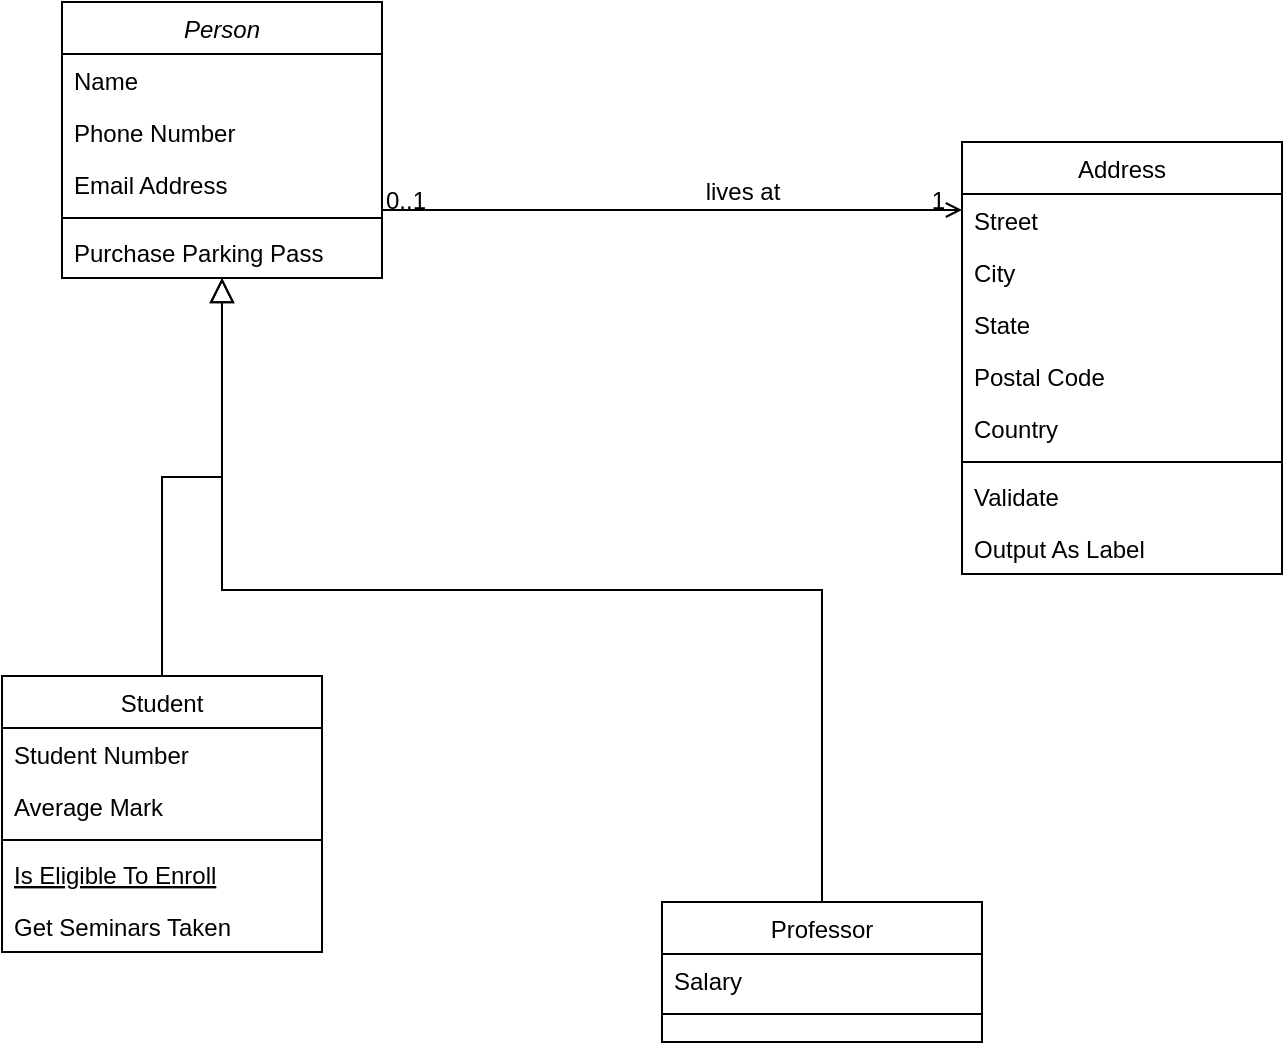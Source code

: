 <mxfile version="21.6.5" type="github" pages="2">
  <diagram id="C5RBs43oDa-KdzZeNtuy" name="Page-1">
    <mxGraphModel dx="1395" dy="641" grid="1" gridSize="10" guides="1" tooltips="1" connect="1" arrows="1" fold="1" page="1" pageScale="1" pageWidth="827" pageHeight="1169" math="0" shadow="0">
      <root>
        <mxCell id="WIyWlLk6GJQsqaUBKTNV-0" />
        <mxCell id="WIyWlLk6GJQsqaUBKTNV-1" parent="WIyWlLk6GJQsqaUBKTNV-0" />
        <mxCell id="zkfFHV4jXpPFQw0GAbJ--0" value="Person" style="swimlane;fontStyle=2;align=center;verticalAlign=top;childLayout=stackLayout;horizontal=1;startSize=26;horizontalStack=0;resizeParent=1;resizeLast=0;collapsible=1;marginBottom=0;rounded=0;shadow=0;strokeWidth=1;" parent="WIyWlLk6GJQsqaUBKTNV-1" vertex="1">
          <mxGeometry x="100" y="110" width="160" height="138" as="geometry">
            <mxRectangle x="230" y="140" width="160" height="26" as="alternateBounds" />
          </mxGeometry>
        </mxCell>
        <mxCell id="zkfFHV4jXpPFQw0GAbJ--1" value="Name" style="text;align=left;verticalAlign=top;spacingLeft=4;spacingRight=4;overflow=hidden;rotatable=0;points=[[0,0.5],[1,0.5]];portConstraint=eastwest;" parent="zkfFHV4jXpPFQw0GAbJ--0" vertex="1">
          <mxGeometry y="26" width="160" height="26" as="geometry" />
        </mxCell>
        <mxCell id="zkfFHV4jXpPFQw0GAbJ--2" value="Phone Number" style="text;align=left;verticalAlign=top;spacingLeft=4;spacingRight=4;overflow=hidden;rotatable=0;points=[[0,0.5],[1,0.5]];portConstraint=eastwest;rounded=0;shadow=0;html=0;" parent="zkfFHV4jXpPFQw0GAbJ--0" vertex="1">
          <mxGeometry y="52" width="160" height="26" as="geometry" />
        </mxCell>
        <mxCell id="zkfFHV4jXpPFQw0GAbJ--3" value="Email Address" style="text;align=left;verticalAlign=top;spacingLeft=4;spacingRight=4;overflow=hidden;rotatable=0;points=[[0,0.5],[1,0.5]];portConstraint=eastwest;rounded=0;shadow=0;html=0;" parent="zkfFHV4jXpPFQw0GAbJ--0" vertex="1">
          <mxGeometry y="78" width="160" height="26" as="geometry" />
        </mxCell>
        <mxCell id="zkfFHV4jXpPFQw0GAbJ--4" value="" style="line;html=1;strokeWidth=1;align=left;verticalAlign=middle;spacingTop=-1;spacingLeft=3;spacingRight=3;rotatable=0;labelPosition=right;points=[];portConstraint=eastwest;" parent="zkfFHV4jXpPFQw0GAbJ--0" vertex="1">
          <mxGeometry y="104" width="160" height="8" as="geometry" />
        </mxCell>
        <mxCell id="zkfFHV4jXpPFQw0GAbJ--5" value="Purchase Parking Pass" style="text;align=left;verticalAlign=top;spacingLeft=4;spacingRight=4;overflow=hidden;rotatable=0;points=[[0,0.5],[1,0.5]];portConstraint=eastwest;" parent="zkfFHV4jXpPFQw0GAbJ--0" vertex="1">
          <mxGeometry y="112" width="160" height="26" as="geometry" />
        </mxCell>
        <mxCell id="zkfFHV4jXpPFQw0GAbJ--6" value="Student" style="swimlane;fontStyle=0;align=center;verticalAlign=top;childLayout=stackLayout;horizontal=1;startSize=26;horizontalStack=0;resizeParent=1;resizeLast=0;collapsible=1;marginBottom=0;rounded=0;shadow=0;strokeWidth=1;" parent="WIyWlLk6GJQsqaUBKTNV-1" vertex="1">
          <mxGeometry x="70" y="447" width="160" height="138" as="geometry">
            <mxRectangle x="130" y="380" width="160" height="26" as="alternateBounds" />
          </mxGeometry>
        </mxCell>
        <mxCell id="zkfFHV4jXpPFQw0GAbJ--7" value="Student Number" style="text;align=left;verticalAlign=top;spacingLeft=4;spacingRight=4;overflow=hidden;rotatable=0;points=[[0,0.5],[1,0.5]];portConstraint=eastwest;" parent="zkfFHV4jXpPFQw0GAbJ--6" vertex="1">
          <mxGeometry y="26" width="160" height="26" as="geometry" />
        </mxCell>
        <mxCell id="zkfFHV4jXpPFQw0GAbJ--8" value="Average Mark" style="text;align=left;verticalAlign=top;spacingLeft=4;spacingRight=4;overflow=hidden;rotatable=0;points=[[0,0.5],[1,0.5]];portConstraint=eastwest;rounded=0;shadow=0;html=0;" parent="zkfFHV4jXpPFQw0GAbJ--6" vertex="1">
          <mxGeometry y="52" width="160" height="26" as="geometry" />
        </mxCell>
        <mxCell id="zkfFHV4jXpPFQw0GAbJ--9" value="" style="line;html=1;strokeWidth=1;align=left;verticalAlign=middle;spacingTop=-1;spacingLeft=3;spacingRight=3;rotatable=0;labelPosition=right;points=[];portConstraint=eastwest;" parent="zkfFHV4jXpPFQw0GAbJ--6" vertex="1">
          <mxGeometry y="78" width="160" height="8" as="geometry" />
        </mxCell>
        <mxCell id="zkfFHV4jXpPFQw0GAbJ--10" value="Is Eligible To Enroll" style="text;align=left;verticalAlign=top;spacingLeft=4;spacingRight=4;overflow=hidden;rotatable=0;points=[[0,0.5],[1,0.5]];portConstraint=eastwest;fontStyle=4" parent="zkfFHV4jXpPFQw0GAbJ--6" vertex="1">
          <mxGeometry y="86" width="160" height="26" as="geometry" />
        </mxCell>
        <mxCell id="zkfFHV4jXpPFQw0GAbJ--11" value="Get Seminars Taken" style="text;align=left;verticalAlign=top;spacingLeft=4;spacingRight=4;overflow=hidden;rotatable=0;points=[[0,0.5],[1,0.5]];portConstraint=eastwest;" parent="zkfFHV4jXpPFQw0GAbJ--6" vertex="1">
          <mxGeometry y="112" width="160" height="26" as="geometry" />
        </mxCell>
        <mxCell id="zkfFHV4jXpPFQw0GAbJ--12" value="" style="endArrow=block;endSize=10;endFill=0;shadow=0;strokeWidth=1;rounded=0;edgeStyle=elbowEdgeStyle;elbow=vertical;" parent="WIyWlLk6GJQsqaUBKTNV-1" source="zkfFHV4jXpPFQw0GAbJ--6" target="zkfFHV4jXpPFQw0GAbJ--0" edge="1">
          <mxGeometry width="160" relative="1" as="geometry">
            <mxPoint x="200" y="203" as="sourcePoint" />
            <mxPoint x="200" y="203" as="targetPoint" />
          </mxGeometry>
        </mxCell>
        <mxCell id="zkfFHV4jXpPFQw0GAbJ--13" value="Professor" style="swimlane;fontStyle=0;align=center;verticalAlign=top;childLayout=stackLayout;horizontal=1;startSize=26;horizontalStack=0;resizeParent=1;resizeLast=0;collapsible=1;marginBottom=0;rounded=0;shadow=0;strokeWidth=1;" parent="WIyWlLk6GJQsqaUBKTNV-1" vertex="1">
          <mxGeometry x="400" y="560" width="160" height="70" as="geometry">
            <mxRectangle x="340" y="380" width="170" height="26" as="alternateBounds" />
          </mxGeometry>
        </mxCell>
        <mxCell id="zkfFHV4jXpPFQw0GAbJ--14" value="Salary" style="text;align=left;verticalAlign=top;spacingLeft=4;spacingRight=4;overflow=hidden;rotatable=0;points=[[0,0.5],[1,0.5]];portConstraint=eastwest;" parent="zkfFHV4jXpPFQw0GAbJ--13" vertex="1">
          <mxGeometry y="26" width="160" height="26" as="geometry" />
        </mxCell>
        <mxCell id="zkfFHV4jXpPFQw0GAbJ--15" value="" style="line;html=1;strokeWidth=1;align=left;verticalAlign=middle;spacingTop=-1;spacingLeft=3;spacingRight=3;rotatable=0;labelPosition=right;points=[];portConstraint=eastwest;" parent="zkfFHV4jXpPFQw0GAbJ--13" vertex="1">
          <mxGeometry y="52" width="160" height="8" as="geometry" />
        </mxCell>
        <mxCell id="zkfFHV4jXpPFQw0GAbJ--16" value="" style="endArrow=block;endSize=10;endFill=0;shadow=0;strokeWidth=1;rounded=0;edgeStyle=elbowEdgeStyle;elbow=vertical;" parent="WIyWlLk6GJQsqaUBKTNV-1" source="zkfFHV4jXpPFQw0GAbJ--13" target="zkfFHV4jXpPFQw0GAbJ--0" edge="1">
          <mxGeometry width="160" relative="1" as="geometry">
            <mxPoint x="210" y="373" as="sourcePoint" />
            <mxPoint x="310" y="271" as="targetPoint" />
          </mxGeometry>
        </mxCell>
        <mxCell id="zkfFHV4jXpPFQw0GAbJ--17" value="Address" style="swimlane;fontStyle=0;align=center;verticalAlign=top;childLayout=stackLayout;horizontal=1;startSize=26;horizontalStack=0;resizeParent=1;resizeLast=0;collapsible=1;marginBottom=0;rounded=0;shadow=0;strokeWidth=1;" parent="WIyWlLk6GJQsqaUBKTNV-1" vertex="1">
          <mxGeometry x="550" y="180" width="160" height="216" as="geometry">
            <mxRectangle x="550" y="140" width="160" height="26" as="alternateBounds" />
          </mxGeometry>
        </mxCell>
        <mxCell id="zkfFHV4jXpPFQw0GAbJ--18" value="Street" style="text;align=left;verticalAlign=top;spacingLeft=4;spacingRight=4;overflow=hidden;rotatable=0;points=[[0,0.5],[1,0.5]];portConstraint=eastwest;" parent="zkfFHV4jXpPFQw0GAbJ--17" vertex="1">
          <mxGeometry y="26" width="160" height="26" as="geometry" />
        </mxCell>
        <mxCell id="zkfFHV4jXpPFQw0GAbJ--19" value="City" style="text;align=left;verticalAlign=top;spacingLeft=4;spacingRight=4;overflow=hidden;rotatable=0;points=[[0,0.5],[1,0.5]];portConstraint=eastwest;rounded=0;shadow=0;html=0;" parent="zkfFHV4jXpPFQw0GAbJ--17" vertex="1">
          <mxGeometry y="52" width="160" height="26" as="geometry" />
        </mxCell>
        <mxCell id="zkfFHV4jXpPFQw0GAbJ--20" value="State" style="text;align=left;verticalAlign=top;spacingLeft=4;spacingRight=4;overflow=hidden;rotatable=0;points=[[0,0.5],[1,0.5]];portConstraint=eastwest;rounded=0;shadow=0;html=0;" parent="zkfFHV4jXpPFQw0GAbJ--17" vertex="1">
          <mxGeometry y="78" width="160" height="26" as="geometry" />
        </mxCell>
        <mxCell id="zkfFHV4jXpPFQw0GAbJ--21" value="Postal Code" style="text;align=left;verticalAlign=top;spacingLeft=4;spacingRight=4;overflow=hidden;rotatable=0;points=[[0,0.5],[1,0.5]];portConstraint=eastwest;rounded=0;shadow=0;html=0;" parent="zkfFHV4jXpPFQw0GAbJ--17" vertex="1">
          <mxGeometry y="104" width="160" height="26" as="geometry" />
        </mxCell>
        <mxCell id="zkfFHV4jXpPFQw0GAbJ--22" value="Country" style="text;align=left;verticalAlign=top;spacingLeft=4;spacingRight=4;overflow=hidden;rotatable=0;points=[[0,0.5],[1,0.5]];portConstraint=eastwest;rounded=0;shadow=0;html=0;" parent="zkfFHV4jXpPFQw0GAbJ--17" vertex="1">
          <mxGeometry y="130" width="160" height="26" as="geometry" />
        </mxCell>
        <mxCell id="zkfFHV4jXpPFQw0GAbJ--23" value="" style="line;html=1;strokeWidth=1;align=left;verticalAlign=middle;spacingTop=-1;spacingLeft=3;spacingRight=3;rotatable=0;labelPosition=right;points=[];portConstraint=eastwest;" parent="zkfFHV4jXpPFQw0GAbJ--17" vertex="1">
          <mxGeometry y="156" width="160" height="8" as="geometry" />
        </mxCell>
        <mxCell id="zkfFHV4jXpPFQw0GAbJ--24" value="Validate" style="text;align=left;verticalAlign=top;spacingLeft=4;spacingRight=4;overflow=hidden;rotatable=0;points=[[0,0.5],[1,0.5]];portConstraint=eastwest;" parent="zkfFHV4jXpPFQw0GAbJ--17" vertex="1">
          <mxGeometry y="164" width="160" height="26" as="geometry" />
        </mxCell>
        <mxCell id="zkfFHV4jXpPFQw0GAbJ--25" value="Output As Label" style="text;align=left;verticalAlign=top;spacingLeft=4;spacingRight=4;overflow=hidden;rotatable=0;points=[[0,0.5],[1,0.5]];portConstraint=eastwest;" parent="zkfFHV4jXpPFQw0GAbJ--17" vertex="1">
          <mxGeometry y="190" width="160" height="26" as="geometry" />
        </mxCell>
        <mxCell id="zkfFHV4jXpPFQw0GAbJ--26" value="" style="endArrow=open;shadow=0;strokeWidth=1;rounded=0;endFill=1;edgeStyle=elbowEdgeStyle;elbow=vertical;" parent="WIyWlLk6GJQsqaUBKTNV-1" source="zkfFHV4jXpPFQw0GAbJ--0" target="zkfFHV4jXpPFQw0GAbJ--17" edge="1">
          <mxGeometry x="0.5" y="41" relative="1" as="geometry">
            <mxPoint x="380" y="192" as="sourcePoint" />
            <mxPoint x="540" y="192" as="targetPoint" />
            <mxPoint x="-40" y="32" as="offset" />
          </mxGeometry>
        </mxCell>
        <mxCell id="zkfFHV4jXpPFQw0GAbJ--27" value="0..1" style="resizable=0;align=left;verticalAlign=bottom;labelBackgroundColor=none;fontSize=12;" parent="zkfFHV4jXpPFQw0GAbJ--26" connectable="0" vertex="1">
          <mxGeometry x="-1" relative="1" as="geometry">
            <mxPoint y="4" as="offset" />
          </mxGeometry>
        </mxCell>
        <mxCell id="zkfFHV4jXpPFQw0GAbJ--28" value="1" style="resizable=0;align=right;verticalAlign=bottom;labelBackgroundColor=none;fontSize=12;" parent="zkfFHV4jXpPFQw0GAbJ--26" connectable="0" vertex="1">
          <mxGeometry x="1" relative="1" as="geometry">
            <mxPoint x="-7" y="4" as="offset" />
          </mxGeometry>
        </mxCell>
        <mxCell id="zkfFHV4jXpPFQw0GAbJ--29" value="lives at" style="text;html=1;resizable=0;points=[];;align=center;verticalAlign=middle;labelBackgroundColor=none;rounded=0;shadow=0;strokeWidth=1;fontSize=12;" parent="zkfFHV4jXpPFQw0GAbJ--26" vertex="1" connectable="0">
          <mxGeometry x="0.5" y="49" relative="1" as="geometry">
            <mxPoint x="-38" y="40" as="offset" />
          </mxGeometry>
        </mxCell>
      </root>
    </mxGraphModel>
  </diagram>
  <diagram id="rkufCUoqwqWmJxQ9hsRy" name="Page-3">
    <mxGraphModel dx="1674" dy="769" grid="1" gridSize="10" guides="1" tooltips="1" connect="1" arrows="1" fold="1" page="1" pageScale="1" pageWidth="827" pageHeight="1169" math="0" shadow="0">
      <root>
        <mxCell id="0" />
        <mxCell id="1" parent="0" />
        <mxCell id="R5zJhXuKKMVjCfMbg062-1" style="edgeStyle=orthogonalEdgeStyle;rounded=0;orthogonalLoop=1;jettySize=auto;html=1;entryX=0.5;entryY=0;entryDx=0;entryDy=0;" edge="1" parent="1" source="vBM_sxkYN4RynrRd4Gv9-1" target="vBM_sxkYN4RynrRd4Gv9-8">
          <mxGeometry relative="1" as="geometry" />
        </mxCell>
        <mxCell id="vBM_sxkYN4RynrRd4Gv9-1" value="&lt;font style=&quot;font-size: 18px;&quot;&gt;PENDING INTERVIEW: Nuevas cards que lllegan de selección&lt;/font&gt;" style="rounded=0;whiteSpace=wrap;html=1;strokeColor=#FF66FF;" vertex="1" parent="1">
          <mxGeometry x="40" y="20" width="640" height="90" as="geometry" />
        </mxCell>
        <mxCell id="vBM_sxkYN4RynrRd4Gv9-42" style="edgeStyle=orthogonalEdgeStyle;rounded=0;orthogonalLoop=1;jettySize=auto;html=1;entryX=0.5;entryY=0;entryDx=0;entryDy=0;" edge="1" parent="1" source="vBM_sxkYN4RynrRd4Gv9-2" target="vBM_sxkYN4RynrRd4Gv9-19">
          <mxGeometry relative="1" as="geometry" />
        </mxCell>
        <mxCell id="vBM_sxkYN4RynrRd4Gv9-2" value="&lt;font style=&quot;font-size: 18px;&quot;&gt;IN CODINATION: Pendiente de realizar entrevista (recordatorios manuales y autpomáticos)&lt;/font&gt;" style="rounded=0;whiteSpace=wrap;html=1;strokeColor=#66B2FF;" vertex="1" parent="1">
          <mxGeometry x="40" y="370" width="640" height="90" as="geometry" />
        </mxCell>
        <mxCell id="vBM_sxkYN4RynrRd4Gv9-48" style="edgeStyle=orthogonalEdgeStyle;rounded=0;orthogonalLoop=1;jettySize=auto;html=1;entryX=0.5;entryY=0;entryDx=0;entryDy=0;" edge="1" parent="1" source="vBM_sxkYN4RynrRd4Gv9-3" target="vBM_sxkYN4RynrRd4Gv9-47">
          <mxGeometry relative="1" as="geometry" />
        </mxCell>
        <mxCell id="vBM_sxkYN4RynrRd4Gv9-3" value="&lt;font style=&quot;font-size: 18px;&quot;&gt;POST INTERVIEW: Coordinación llama a la cuidadora&lt;/font&gt;" style="rounded=0;whiteSpace=wrap;html=1;strokeColor=#FF9933;" vertex="1" parent="1">
          <mxGeometry x="40" y="860" width="640" height="100" as="geometry" />
        </mxCell>
        <mxCell id="vBM_sxkYN4RynrRd4Gv9-64" style="edgeStyle=orthogonalEdgeStyle;rounded=0;orthogonalLoop=1;jettySize=auto;html=1;entryX=0.5;entryY=0;entryDx=0;entryDy=0;" edge="1" parent="1" source="vBM_sxkYN4RynrRd4Gv9-4" target="vBM_sxkYN4RynrRd4Gv9-63">
          <mxGeometry relative="1" as="geometry" />
        </mxCell>
        <mxCell id="vBM_sxkYN4RynrRd4Gv9-4" value="&lt;font style=&quot;font-size: 18px;&quot;&gt;INCORPORATIONS: Chequeo de cláusulas de horarios y fecha de incorporación&lt;/font&gt;" style="rounded=0;whiteSpace=wrap;html=1;strokeColor=#66FF66;" vertex="1" parent="1">
          <mxGeometry x="40" y="1470" width="640" height="120" as="geometry" />
        </mxCell>
        <mxCell id="vBM_sxkYN4RynrRd4Gv9-75" style="edgeStyle=orthogonalEdgeStyle;rounded=0;orthogonalLoop=1;jettySize=auto;html=1;entryX=0.5;entryY=0;entryDx=0;entryDy=0;" edge="1" parent="1" source="vBM_sxkYN4RynrRd4Gv9-5" target="vBM_sxkYN4RynrRd4Gv9-70">
          <mxGeometry relative="1" as="geometry" />
        </mxCell>
        <mxCell id="vBM_sxkYN4RynrRd4Gv9-5" value="&lt;font style=&quot;font-size: 18px;&quot;&gt;NUEVA FILA: Seguimiento incoorporaciones (Recordatorios manueales y automáticos)&lt;/font&gt;" style="rounded=0;whiteSpace=wrap;html=1;strokeColor=#CCCCFF;" vertex="1" parent="1">
          <mxGeometry x="40" y="2080" width="640" height="130" as="geometry" />
        </mxCell>
        <mxCell id="vBM_sxkYN4RynrRd4Gv9-60" value="" style="edgeStyle=orthogonalEdgeStyle;rounded=0;orthogonalLoop=1;jettySize=auto;html=1;" edge="1" parent="1" source="vBM_sxkYN4RynrRd4Gv9-8" target="vBM_sxkYN4RynrRd4Gv9-59">
          <mxGeometry relative="1" as="geometry" />
        </mxCell>
        <mxCell id="vBM_sxkYN4RynrRd4Gv9-62" value="" style="edgeStyle=orthogonalEdgeStyle;rounded=0;orthogonalLoop=1;jettySize=auto;html=1;" edge="1" parent="1" source="vBM_sxkYN4RynrRd4Gv9-8" target="vBM_sxkYN4RynrRd4Gv9-61">
          <mxGeometry relative="1" as="geometry" />
        </mxCell>
        <mxCell id="vBM_sxkYN4RynrRd4Gv9-8" value="&lt;font size=&quot;3&quot;&gt;¿selecciona fecha de entrevista?&lt;/font&gt;" style="rhombus;whiteSpace=wrap;html=1;" vertex="1" parent="1">
          <mxGeometry x="285" y="160" width="150" height="140" as="geometry" />
        </mxCell>
        <mxCell id="vBM_sxkYN4RynrRd4Gv9-17" style="edgeStyle=orthogonalEdgeStyle;rounded=0;orthogonalLoop=1;jettySize=auto;html=1;entryX=0.5;entryY=0;entryDx=0;entryDy=0;" edge="1" parent="1" source="vBM_sxkYN4RynrRd4Gv9-59" target="vBM_sxkYN4RynrRd4Gv9-2">
          <mxGeometry relative="1" as="geometry">
            <mxPoint x="230" y="215" as="sourcePoint" />
          </mxGeometry>
        </mxCell>
        <mxCell id="vBM_sxkYN4RynrRd4Gv9-14" style="edgeStyle=orthogonalEdgeStyle;rounded=0;orthogonalLoop=1;jettySize=auto;html=1;entryX=1;entryY=0.5;entryDx=0;entryDy=0;exitX=0.5;exitY=0;exitDx=0;exitDy=0;" edge="1" parent="1" source="vBM_sxkYN4RynrRd4Gv9-61" target="vBM_sxkYN4RynrRd4Gv9-1">
          <mxGeometry relative="1" as="geometry">
            <mxPoint x="585" y="185" as="sourcePoint" />
          </mxGeometry>
        </mxCell>
        <mxCell id="vBM_sxkYN4RynrRd4Gv9-25" value="" style="edgeStyle=orthogonalEdgeStyle;rounded=0;orthogonalLoop=1;jettySize=auto;html=1;" edge="1" parent="1" source="vBM_sxkYN4RynrRd4Gv9-19" target="vBM_sxkYN4RynrRd4Gv9-24">
          <mxGeometry relative="1" as="geometry" />
        </mxCell>
        <mxCell id="vBM_sxkYN4RynrRd4Gv9-27" value="" style="edgeStyle=orthogonalEdgeStyle;rounded=0;orthogonalLoop=1;jettySize=auto;html=1;exitX=0;exitY=0.5;exitDx=0;exitDy=0;" edge="1" parent="1" source="vBM_sxkYN4RynrRd4Gv9-19" target="vBM_sxkYN4RynrRd4Gv9-26">
          <mxGeometry relative="1" as="geometry" />
        </mxCell>
        <mxCell id="vBM_sxkYN4RynrRd4Gv9-37" value="" style="edgeStyle=orthogonalEdgeStyle;rounded=0;orthogonalLoop=1;jettySize=auto;html=1;exitX=1;exitY=0.5;exitDx=0;exitDy=0;" edge="1" parent="1" source="vBM_sxkYN4RynrRd4Gv9-19" target="vBM_sxkYN4RynrRd4Gv9-36">
          <mxGeometry relative="1" as="geometry" />
        </mxCell>
        <mxCell id="vBM_sxkYN4RynrRd4Gv9-19" value="&lt;font size=&quot;3&quot;&gt;¿Llamada de coordinación, check si la entrevista se realizo?&lt;/font&gt;" style="rhombus;whiteSpace=wrap;html=1;" vertex="1" parent="1">
          <mxGeometry x="281.88" y="510" width="156.25" height="200" as="geometry" />
        </mxCell>
        <mxCell id="vBM_sxkYN4RynrRd4Gv9-43" style="edgeStyle=orthogonalEdgeStyle;rounded=0;orthogonalLoop=1;jettySize=auto;html=1;" edge="1" parent="1" source="vBM_sxkYN4RynrRd4Gv9-24" target="vBM_sxkYN4RynrRd4Gv9-3">
          <mxGeometry relative="1" as="geometry" />
        </mxCell>
        <mxCell id="vBM_sxkYN4RynrRd4Gv9-24" value="&lt;font size=&quot;3&quot;&gt;Si, y acepta a la cuidadora&lt;/font&gt;" style="whiteSpace=wrap;html=1;" vertex="1" parent="1">
          <mxGeometry x="59.995" y="620" width="120" height="60" as="geometry" />
        </mxCell>
        <mxCell id="vBM_sxkYN4RynrRd4Gv9-46" style="edgeStyle=orthogonalEdgeStyle;rounded=0;orthogonalLoop=1;jettySize=auto;html=1;entryX=0;entryY=0.5;entryDx=0;entryDy=0;" edge="1" parent="1" source="vBM_sxkYN4RynrRd4Gv9-26" target="vBM_sxkYN4RynrRd4Gv9-2">
          <mxGeometry relative="1" as="geometry" />
        </mxCell>
        <mxCell id="vBM_sxkYN4RynrRd4Gv9-26" value="&lt;font size=&quot;3&quot;&gt;Si, y no acepta&lt;/font&gt;" style="whiteSpace=wrap;html=1;" vertex="1" parent="1">
          <mxGeometry x="50.005" y="520" width="120" height="60" as="geometry" />
        </mxCell>
        <mxCell id="vBM_sxkYN4RynrRd4Gv9-45" value="" style="edgeStyle=orthogonalEdgeStyle;rounded=0;orthogonalLoop=1;jettySize=auto;html=1;entryX=0.5;entryY=1;entryDx=0;entryDy=0;" edge="1" parent="1" source="vBM_sxkYN4RynrRd4Gv9-36" target="vBM_sxkYN4RynrRd4Gv9-58">
          <mxGeometry relative="1" as="geometry">
            <mxPoint x="730" y="510" as="targetPoint" />
          </mxGeometry>
        </mxCell>
        <mxCell id="vBM_sxkYN4RynrRd4Gv9-36" value="&lt;font size=&quot;3&quot;&gt;No se presento&amp;nbsp;&lt;/font&gt;" style="whiteSpace=wrap;html=1;" vertex="1" parent="1">
          <mxGeometry x="580.005" y="580" width="120" height="60" as="geometry" />
        </mxCell>
        <mxCell id="vBM_sxkYN4RynrRd4Gv9-51" value="" style="edgeStyle=orthogonalEdgeStyle;rounded=0;orthogonalLoop=1;jettySize=auto;html=1;" edge="1" parent="1" source="vBM_sxkYN4RynrRd4Gv9-47" target="vBM_sxkYN4RynrRd4Gv9-50">
          <mxGeometry relative="1" as="geometry" />
        </mxCell>
        <mxCell id="vBM_sxkYN4RynrRd4Gv9-53" value="" style="edgeStyle=orthogonalEdgeStyle;rounded=0;orthogonalLoop=1;jettySize=auto;html=1;" edge="1" parent="1" source="vBM_sxkYN4RynrRd4Gv9-47" target="vBM_sxkYN4RynrRd4Gv9-52">
          <mxGeometry relative="1" as="geometry" />
        </mxCell>
        <mxCell id="vBM_sxkYN4RynrRd4Gv9-47" value="&lt;font size=&quot;3&quot;&gt;Confirmar si acepta el puesta de trabajo&lt;/font&gt;" style="rhombus;whiteSpace=wrap;html=1;" vertex="1" parent="1">
          <mxGeometry x="275.94" y="1070" width="168.14" height="220" as="geometry" />
        </mxCell>
        <mxCell id="vBM_sxkYN4RynrRd4Gv9-54" style="edgeStyle=orthogonalEdgeStyle;rounded=0;orthogonalLoop=1;jettySize=auto;html=1;" edge="1" parent="1" source="vBM_sxkYN4RynrRd4Gv9-50" target="vBM_sxkYN4RynrRd4Gv9-4">
          <mxGeometry relative="1" as="geometry" />
        </mxCell>
        <mxCell id="vBM_sxkYN4RynrRd4Gv9-50" value="&lt;font size=&quot;3&quot;&gt;Si&amp;nbsp;&lt;/font&gt;" style="whiteSpace=wrap;html=1;" vertex="1" parent="1">
          <mxGeometry x="40.005" y="1150" width="120" height="60" as="geometry" />
        </mxCell>
        <mxCell id="vBM_sxkYN4RynrRd4Gv9-57" value="" style="edgeStyle=orthogonalEdgeStyle;rounded=0;orthogonalLoop=1;jettySize=auto;html=1;entryX=1;entryY=0.5;entryDx=0;entryDy=0;" edge="1" parent="1" source="vBM_sxkYN4RynrRd4Gv9-52" target="vBM_sxkYN4RynrRd4Gv9-58">
          <mxGeometry relative="1" as="geometry">
            <mxPoint x="1020" y="610" as="targetPoint" />
          </mxGeometry>
        </mxCell>
        <mxCell id="vBM_sxkYN4RynrRd4Gv9-52" value="&lt;font size=&quot;3&quot;&gt;No&lt;/font&gt;" style="whiteSpace=wrap;html=1;" vertex="1" parent="1">
          <mxGeometry x="600.005" y="1150" width="120" height="60" as="geometry" />
        </mxCell>
        <mxCell id="vBM_sxkYN4RynrRd4Gv9-58" value="&lt;font style=&quot;font-size: 18px;&quot;&gt;Reselección&lt;/font&gt;" style="rounded=0;whiteSpace=wrap;html=1;strokeColor=#EA6B66;" vertex="1" parent="1">
          <mxGeometry x="840" y="20" width="580" height="100" as="geometry" />
        </mxCell>
        <mxCell id="vBM_sxkYN4RynrRd4Gv9-59" value="&lt;font size=&quot;3&quot;&gt;SI&lt;/font&gt;" style="whiteSpace=wrap;html=1;" vertex="1" parent="1">
          <mxGeometry x="30" y="200" width="120" height="60" as="geometry" />
        </mxCell>
        <mxCell id="vBM_sxkYN4RynrRd4Gv9-61" value="&lt;font size=&quot;3&quot;&gt;NO&lt;/font&gt;" style="whiteSpace=wrap;html=1;" vertex="1" parent="1">
          <mxGeometry x="650" y="200" width="120" height="60" as="geometry" />
        </mxCell>
        <mxCell id="vBM_sxkYN4RynrRd4Gv9-66" value="" style="edgeStyle=orthogonalEdgeStyle;rounded=0;orthogonalLoop=1;jettySize=auto;html=1;" edge="1" parent="1" source="vBM_sxkYN4RynrRd4Gv9-63" target="vBM_sxkYN4RynrRd4Gv9-65">
          <mxGeometry relative="1" as="geometry" />
        </mxCell>
        <mxCell id="vBM_sxkYN4RynrRd4Gv9-68" value="" style="edgeStyle=orthogonalEdgeStyle;rounded=0;orthogonalLoop=1;jettySize=auto;html=1;" edge="1" parent="1" source="vBM_sxkYN4RynrRd4Gv9-63" target="vBM_sxkYN4RynrRd4Gv9-67">
          <mxGeometry relative="1" as="geometry" />
        </mxCell>
        <mxCell id="vBM_sxkYN4RynrRd4Gv9-63" value="&lt;font size=&quot;3&quot;&gt;Coordinación da el OK&lt;/font&gt;" style="rhombus;whiteSpace=wrap;html=1;" vertex="1" parent="1">
          <mxGeometry x="264.22" y="1670" width="191.56" height="220" as="geometry" />
        </mxCell>
        <mxCell id="vBM_sxkYN4RynrRd4Gv9-69" style="edgeStyle=orthogonalEdgeStyle;rounded=0;orthogonalLoop=1;jettySize=auto;html=1;entryX=0.5;entryY=0;entryDx=0;entryDy=0;" edge="1" parent="1" source="vBM_sxkYN4RynrRd4Gv9-65" target="vBM_sxkYN4RynrRd4Gv9-5">
          <mxGeometry relative="1" as="geometry" />
        </mxCell>
        <mxCell id="vBM_sxkYN4RynrRd4Gv9-82" style="edgeStyle=orthogonalEdgeStyle;rounded=0;orthogonalLoop=1;jettySize=auto;html=1;entryX=0.479;entryY=0.015;entryDx=0;entryDy=0;entryPerimeter=0;" edge="1" parent="1" source="vBM_sxkYN4RynrRd4Gv9-65" target="vBM_sxkYN4RynrRd4Gv9-78">
          <mxGeometry relative="1" as="geometry">
            <Array as="points">
              <mxPoint x="188" y="1940" />
              <mxPoint x="824" y="1940" />
            </Array>
          </mxGeometry>
        </mxCell>
        <mxCell id="vBM_sxkYN4RynrRd4Gv9-65" value="&lt;font style=&quot;font-size: 14px;&quot;&gt;SI&lt;/font&gt;" style="whiteSpace=wrap;html=1;" vertex="1" parent="1">
          <mxGeometry x="59.99" y="1750" width="120" height="60" as="geometry" />
        </mxCell>
        <mxCell id="vBM_sxkYN4RynrRd4Gv9-77" style="edgeStyle=orthogonalEdgeStyle;rounded=0;orthogonalLoop=1;jettySize=auto;html=1;entryX=1;entryY=0.5;entryDx=0;entryDy=0;" edge="1" parent="1" source="vBM_sxkYN4RynrRd4Gv9-67" target="vBM_sxkYN4RynrRd4Gv9-4">
          <mxGeometry relative="1" as="geometry" />
        </mxCell>
        <mxCell id="vBM_sxkYN4RynrRd4Gv9-67" value="&lt;font style=&quot;font-size: 14px;&quot;&gt;NO&lt;/font&gt;" style="whiteSpace=wrap;html=1;" vertex="1" parent="1">
          <mxGeometry x="720.01" y="1750" width="120" height="60" as="geometry" />
        </mxCell>
        <mxCell id="vBM_sxkYN4RynrRd4Gv9-72" value="" style="edgeStyle=orthogonalEdgeStyle;rounded=0;orthogonalLoop=1;jettySize=auto;html=1;" edge="1" parent="1" source="vBM_sxkYN4RynrRd4Gv9-70" target="vBM_sxkYN4RynrRd4Gv9-71">
          <mxGeometry relative="1" as="geometry" />
        </mxCell>
        <mxCell id="vBM_sxkYN4RynrRd4Gv9-74" value="" style="edgeStyle=orthogonalEdgeStyle;rounded=0;orthogonalLoop=1;jettySize=auto;html=1;" edge="1" parent="1" source="vBM_sxkYN4RynrRd4Gv9-70" target="vBM_sxkYN4RynrRd4Gv9-73">
          <mxGeometry relative="1" as="geometry" />
        </mxCell>
        <mxCell id="vBM_sxkYN4RynrRd4Gv9-70" value="&lt;font size=&quot;3&quot;&gt;¿Se incoorpora?&lt;/font&gt;" style="rhombus;whiteSpace=wrap;html=1;" vertex="1" parent="1">
          <mxGeometry x="272.59" y="2380" width="174.85" height="190" as="geometry" />
        </mxCell>
        <mxCell id="vBM_sxkYN4RynrRd4Gv9-76" style="edgeStyle=orthogonalEdgeStyle;rounded=0;orthogonalLoop=1;jettySize=auto;html=1;entryX=0.75;entryY=1;entryDx=0;entryDy=0;" edge="1" parent="1" source="vBM_sxkYN4RynrRd4Gv9-71" target="vBM_sxkYN4RynrRd4Gv9-58">
          <mxGeometry relative="1" as="geometry" />
        </mxCell>
        <mxCell id="vBM_sxkYN4RynrRd4Gv9-71" value="&lt;font style=&quot;font-size: 14px;&quot;&gt;NO&lt;/font&gt;" style="whiteSpace=wrap;html=1;" vertex="1" parent="1">
          <mxGeometry x="669.995" y="2445" width="120" height="60" as="geometry" />
        </mxCell>
        <mxCell id="vBM_sxkYN4RynrRd4Gv9-73" value="&lt;font style=&quot;font-size: 14px;&quot;&gt;SI&lt;/font&gt;" style="whiteSpace=wrap;html=1;" vertex="1" parent="1">
          <mxGeometry x="40.005" y="2445" width="120" height="60" as="geometry" />
        </mxCell>
        <mxCell id="vBM_sxkYN4RynrRd4Gv9-78" value="&lt;font style=&quot;font-size: 18px;&quot;&gt;WORKFLOW LABORAL&lt;/font&gt;" style="rounded=0;whiteSpace=wrap;html=1;" vertex="1" parent="1">
          <mxGeometry x="750" y="2080" width="280" height="130" as="geometry" />
        </mxCell>
      </root>
    </mxGraphModel>
  </diagram>
</mxfile>
